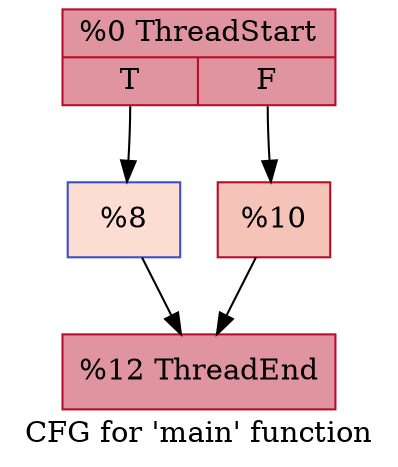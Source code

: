 digraph "CFG for 'main' function" {
	label="CFG for 'main' function";

	Node0x55bdfc476020 [shape=record,color="#b70d28ff", style=filled, fillcolor="#b70d2870",label="{%0 ThreadStart|{<s0>T|<s1>F}}"];
	Node0x55bdfc476020:s0 -> Node0x55bdfc476840;
	Node0x55bdfc476020:s1 -> Node0x55bdfc476890;
	Node0x55bdfc476840 [shape=record,color="#3d50c3ff", style=filled, fillcolor="#f7b39670",label="{%8 }"];
	Node0x55bdfc476840 -> Node0x55bdfc476bd0;
	Node0x55bdfc476890 [shape=record,color="#b70d28ff", style=filled, fillcolor="#e8765c70",label="{%10 }"];
	Node0x55bdfc476890 -> Node0x55bdfc476bd0;
	Node0x55bdfc476bd0 [shape=record,color="#b70d28ff", style=filled, fillcolor="#b70d2870",label="{%12 ThreadEnd}"];
}
